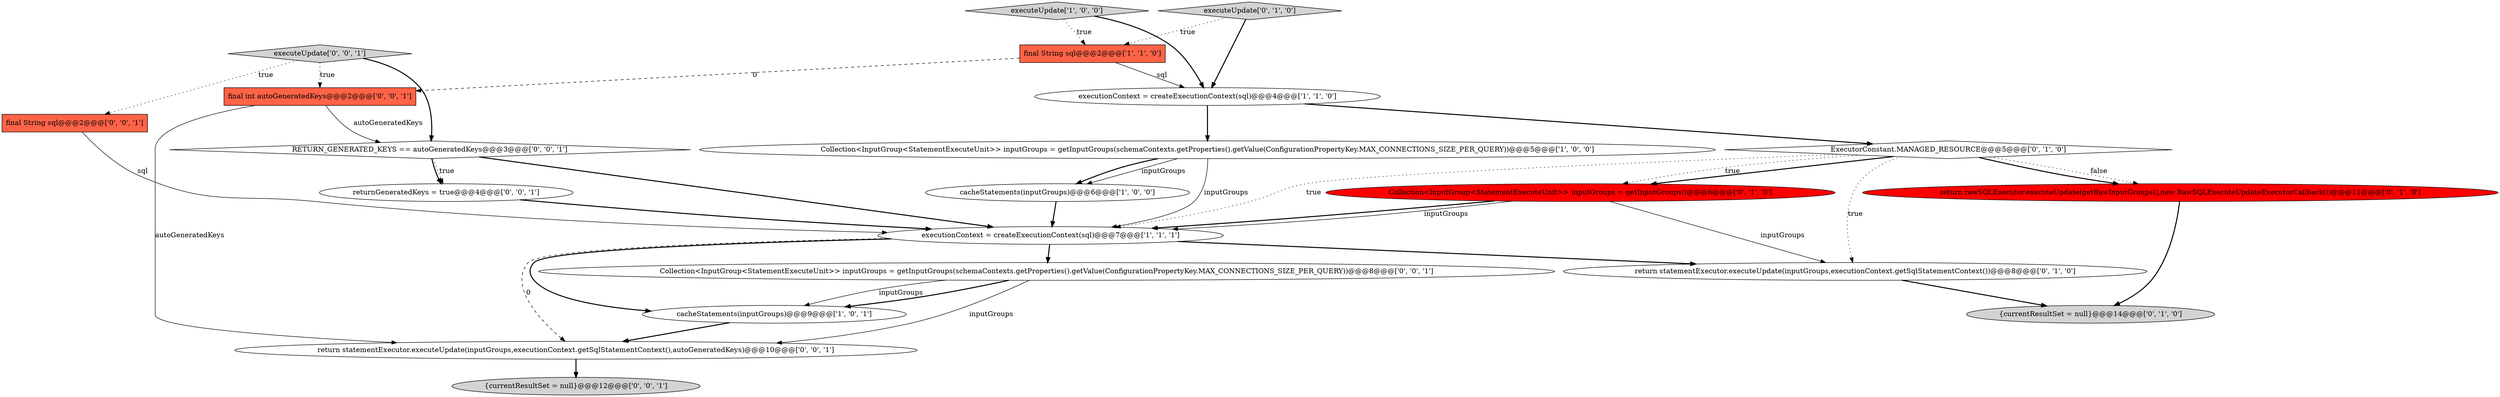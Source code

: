 digraph {
12 [style = filled, label = "executeUpdate['0', '1', '0']", fillcolor = lightgray, shape = diamond image = "AAA0AAABBB2BBB"];
19 [style = filled, label = "final int autoGeneratedKeys@@@2@@@['0', '0', '1']", fillcolor = tomato, shape = box image = "AAA0AAABBB3BBB"];
9 [style = filled, label = "{currentResultSet = null}@@@14@@@['0', '1', '0']", fillcolor = lightgray, shape = ellipse image = "AAA0AAABBB2BBB"];
15 [style = filled, label = "returnGeneratedKeys = true@@@4@@@['0', '0', '1']", fillcolor = white, shape = ellipse image = "AAA0AAABBB3BBB"];
1 [style = filled, label = "executionContext = createExecutionContext(sql)@@@7@@@['1', '1', '1']", fillcolor = white, shape = ellipse image = "AAA0AAABBB1BBB"];
6 [style = filled, label = "Collection<InputGroup<StatementExecuteUnit>> inputGroups = getInputGroups(schemaContexts.getProperties().getValue(ConfigurationPropertyKey.MAX_CONNECTIONS_SIZE_PER_QUERY))@@@5@@@['1', '0', '0']", fillcolor = white, shape = ellipse image = "AAA0AAABBB1BBB"];
17 [style = filled, label = "executeUpdate['0', '0', '1']", fillcolor = lightgray, shape = diamond image = "AAA0AAABBB3BBB"];
5 [style = filled, label = "executeUpdate['1', '0', '0']", fillcolor = lightgray, shape = diamond image = "AAA0AAABBB1BBB"];
16 [style = filled, label = "RETURN_GENERATED_KEYS == autoGeneratedKeys@@@3@@@['0', '0', '1']", fillcolor = white, shape = diamond image = "AAA0AAABBB3BBB"];
0 [style = filled, label = "cacheStatements(inputGroups)@@@9@@@['1', '0', '1']", fillcolor = white, shape = ellipse image = "AAA0AAABBB1BBB"];
3 [style = filled, label = "executionContext = createExecutionContext(sql)@@@4@@@['1', '1', '0']", fillcolor = white, shape = ellipse image = "AAA0AAABBB1BBB"];
7 [style = filled, label = "Collection<InputGroup<StatementExecuteUnit>> inputGroups = getInputGroups()@@@6@@@['0', '1', '0']", fillcolor = red, shape = ellipse image = "AAA1AAABBB2BBB"];
4 [style = filled, label = "cacheStatements(inputGroups)@@@6@@@['1', '0', '0']", fillcolor = white, shape = ellipse image = "AAA0AAABBB1BBB"];
18 [style = filled, label = "final String sql@@@2@@@['0', '0', '1']", fillcolor = tomato, shape = box image = "AAA0AAABBB3BBB"];
11 [style = filled, label = "return statementExecutor.executeUpdate(inputGroups,executionContext.getSqlStatementContext())@@@8@@@['0', '1', '0']", fillcolor = white, shape = ellipse image = "AAA0AAABBB2BBB"];
13 [style = filled, label = "Collection<InputGroup<StatementExecuteUnit>> inputGroups = getInputGroups(schemaContexts.getProperties().getValue(ConfigurationPropertyKey.MAX_CONNECTIONS_SIZE_PER_QUERY))@@@8@@@['0', '0', '1']", fillcolor = white, shape = ellipse image = "AAA0AAABBB3BBB"];
14 [style = filled, label = "return statementExecutor.executeUpdate(inputGroups,executionContext.getSqlStatementContext(),autoGeneratedKeys)@@@10@@@['0', '0', '1']", fillcolor = white, shape = ellipse image = "AAA0AAABBB3BBB"];
2 [style = filled, label = "final String sql@@@2@@@['1', '1', '0']", fillcolor = tomato, shape = box image = "AAA0AAABBB1BBB"];
8 [style = filled, label = "return rawSQLExecutor.executeUpdate(getRawInputGroups(),new RawSQLExecuteUpdateExecutorCallback())@@@11@@@['0', '1', '0']", fillcolor = red, shape = ellipse image = "AAA1AAABBB2BBB"];
10 [style = filled, label = "ExecutorConstant.MANAGED_RESOURCE@@@5@@@['0', '1', '0']", fillcolor = white, shape = diamond image = "AAA0AAABBB2BBB"];
20 [style = filled, label = "{currentResultSet = null}@@@12@@@['0', '0', '1']", fillcolor = lightgray, shape = ellipse image = "AAA0AAABBB3BBB"];
5->3 [style = bold, label=""];
16->15 [style = bold, label=""];
18->1 [style = solid, label="sql"];
7->1 [style = bold, label=""];
2->19 [style = dashed, label="0"];
17->18 [style = dotted, label="true"];
1->14 [style = dashed, label="0"];
6->4 [style = solid, label="inputGroups"];
12->2 [style = dotted, label="true"];
7->1 [style = solid, label="inputGroups"];
3->6 [style = bold, label=""];
1->0 [style = bold, label=""];
6->1 [style = solid, label="inputGroups"];
11->9 [style = bold, label=""];
13->0 [style = solid, label="inputGroups"];
10->7 [style = bold, label=""];
1->13 [style = bold, label=""];
1->11 [style = bold, label=""];
19->16 [style = solid, label="autoGeneratedKeys"];
3->10 [style = bold, label=""];
6->4 [style = bold, label=""];
0->14 [style = bold, label=""];
7->11 [style = solid, label="inputGroups"];
10->8 [style = bold, label=""];
16->1 [style = bold, label=""];
10->11 [style = dotted, label="true"];
10->8 [style = dotted, label="false"];
19->14 [style = solid, label="autoGeneratedKeys"];
17->19 [style = dotted, label="true"];
8->9 [style = bold, label=""];
4->1 [style = bold, label=""];
12->3 [style = bold, label=""];
10->1 [style = dotted, label="true"];
13->14 [style = solid, label="inputGroups"];
10->7 [style = dotted, label="true"];
5->2 [style = dotted, label="true"];
17->16 [style = bold, label=""];
2->3 [style = solid, label="sql"];
14->20 [style = bold, label=""];
13->0 [style = bold, label=""];
16->15 [style = dotted, label="true"];
15->1 [style = bold, label=""];
}
